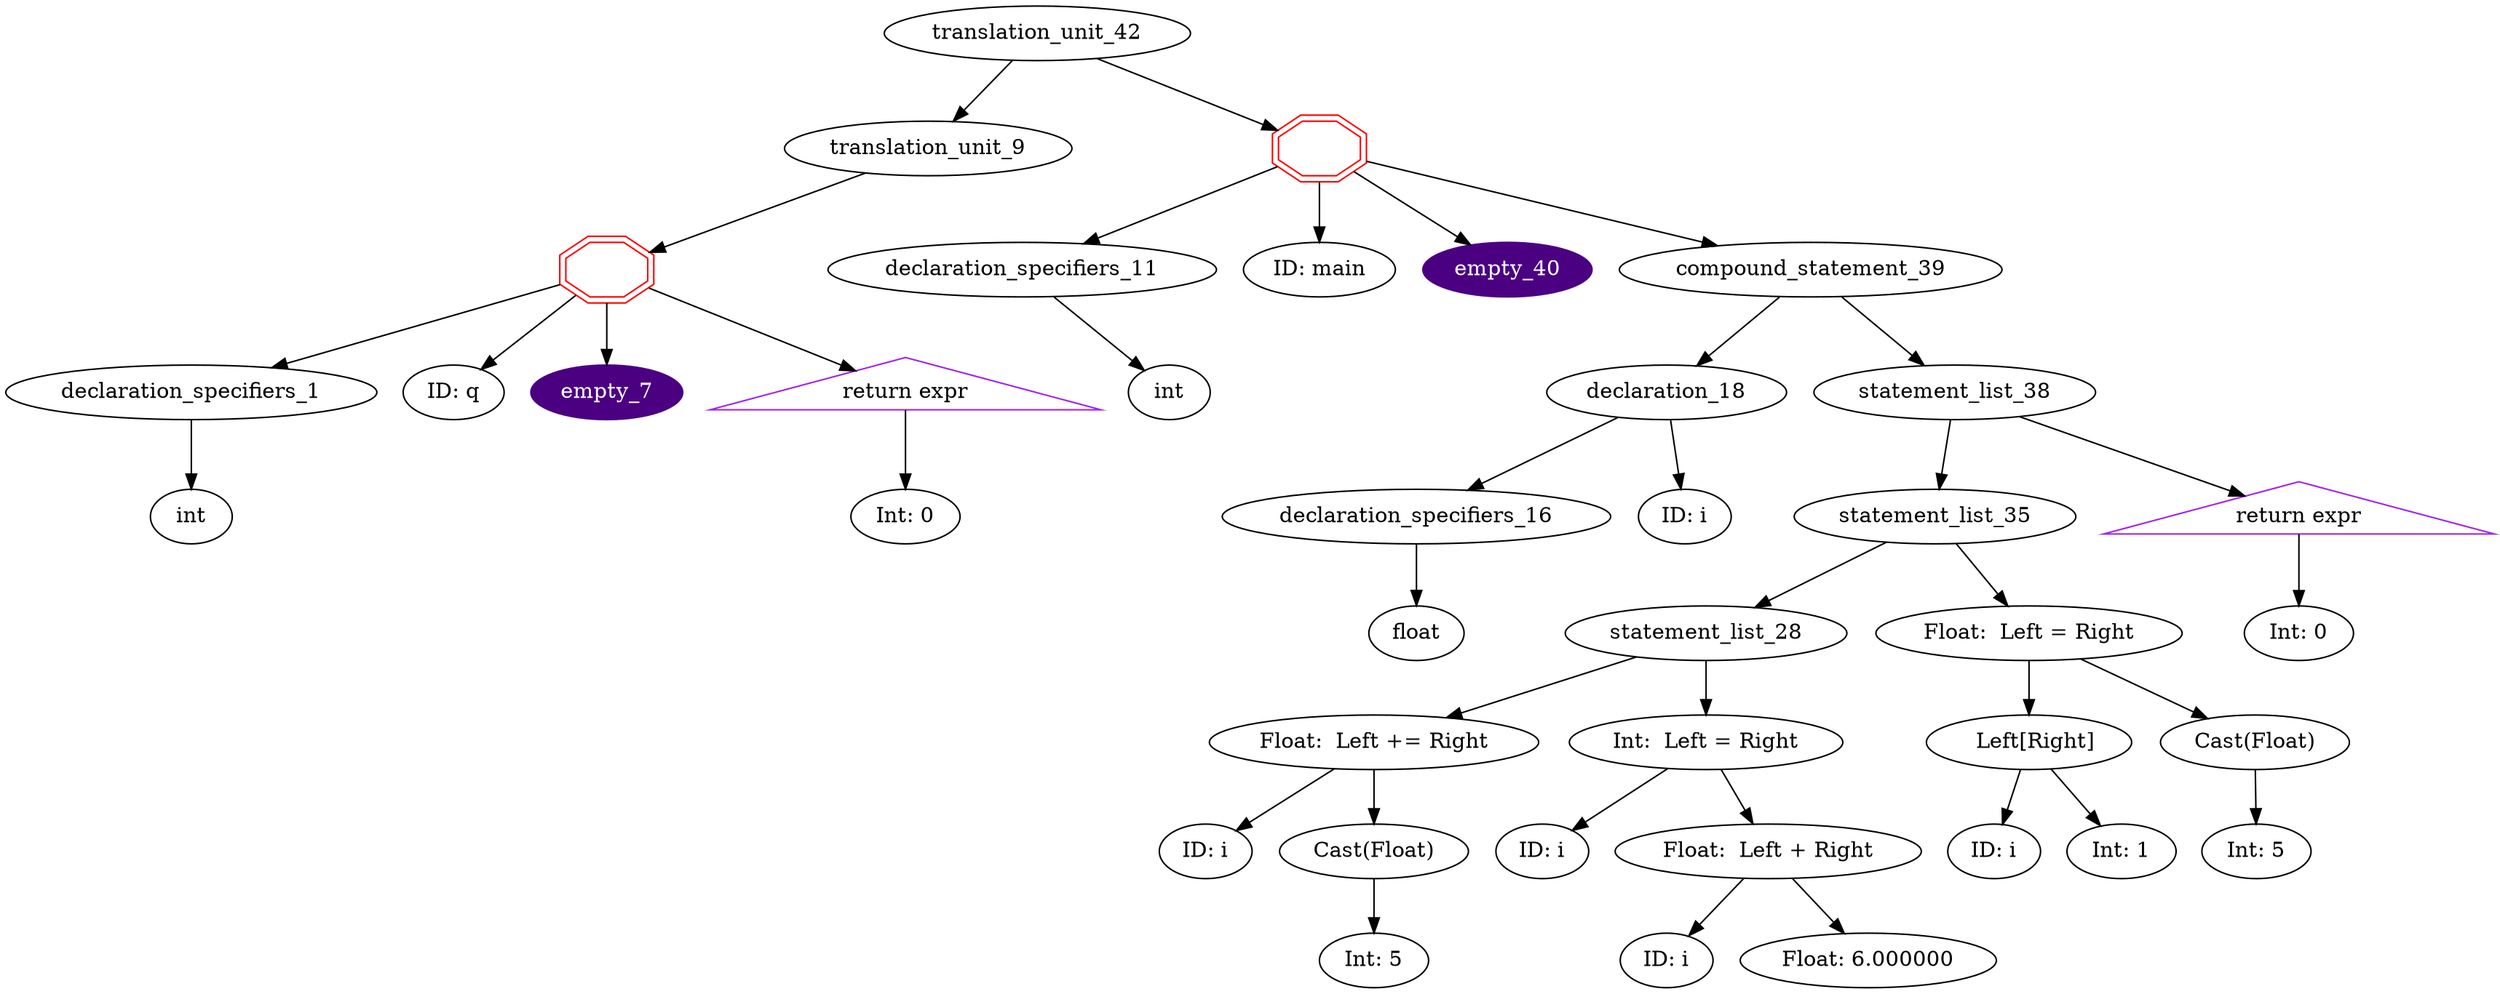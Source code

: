 digraph AST {
	translation_unit_42 -> translation_unit_9;
	translation_unit_9 -> function_definition_8;
	function_definition_8 [shape=doubleoctagon,color=red,label=""]
	function_definition_8 -> declaration_specifiers_1;
	declaration_specifiers_1 [label="declaration_specifiers_1"]
	declaration_specifiers_1 -> type_specifier_0;
	type_specifier_0 [label="int"]
	function_definition_8 -> identifier_2;
	identifier_2 [label="ID: q"]
	function_definition_8 -> empty_7;
	empty_7 [style=filled,color=indigo,fontcolor=white]
	function_definition_8 -> jump_statement_6;
	jump_statement_6 [shape = triangle,color=purple,label="return expr"]
	jump_statement_6 -> constant_5;
	constant_5 [label="Int: 0"]
	translation_unit_42 -> function_definition_41;
	function_definition_41 [shape=doubleoctagon,color=red,label=""]
	function_definition_41 -> declaration_specifiers_11;
	declaration_specifiers_11 [label="declaration_specifiers_11"]
	declaration_specifiers_11 -> type_specifier_10;
	type_specifier_10 [label="int"]
	function_definition_41 -> identifier_12;
	identifier_12 [label="ID: main"]
	function_definition_41 -> empty_40;
	empty_40 [style=filled,color=indigo,fontcolor=white]
	function_definition_41 -> compound_statement_39;
	compound_statement_39 -> declaration_18;
	declaration_18 [label="declaration_18"]
	declaration_18 -> declaration_specifiers_16;
	declaration_specifiers_16 [label="declaration_specifiers_16"]
	declaration_specifiers_16 -> type_specifier_15;
	type_specifier_15 [label="float"]
	declaration_18 -> identifier_17;
	identifier_17 [label="ID: i"]
	compound_statement_39 -> statement_list_38;
	statement_list_38 -> statement_list_35;
	statement_list_35 -> statement_list_28;
	statement_list_28 -> assignment_expression_21;
	assignment_expression_21 [label="Float:  Left += Right"]
	assignment_expression_21 -> identifier_19;
	identifier_19 [label="ID: i"]
	assignment_expression_21 -> Implicit_Cast_22;
	Implicit_Cast_22 [label="Cast(Float)"]
	Implicit_Cast_22 -> constant_20;
	constant_20 [label="Int: 5"]
	statement_list_28 -> assignment_expression_27;
	assignment_expression_27 [label="Int:  Left = Right"]
	assignment_expression_27 -> identifier_23;
	identifier_23 [label="ID: i"]
	assignment_expression_27 -> operator_expression_26;
	operator_expression_26 [label="Float:  Left + Right"]
	operator_expression_26 -> identifier_24;
	identifier_24 [label="ID: i"]
	operator_expression_26 -> constant_25;
	constant_25 [label="Float: 6.000000"]
	statement_list_35 -> assignment_expression_33;
	assignment_expression_33 [label="Float:  Left = Right"]
	assignment_expression_33 -> postfix_expression_31;
	postfix_expression_31 [label="  Left[Right]"]
	postfix_expression_31 -> identifier_29;
	identifier_29 [label="ID: i"]
	postfix_expression_31 -> constant_30;
	constant_30 [label="Int: 1"]
	assignment_expression_33 -> Implicit_Cast_34;
	Implicit_Cast_34 [label="Cast(Float)"]
	Implicit_Cast_34 -> constant_32;
	constant_32 [label="Int: 5"]
	statement_list_38 -> jump_statement_37;
	jump_statement_37 [shape = triangle,color=purple,label="return expr"]
	jump_statement_37 -> constant_36;
	constant_36 [label="Int: 0"]
}
